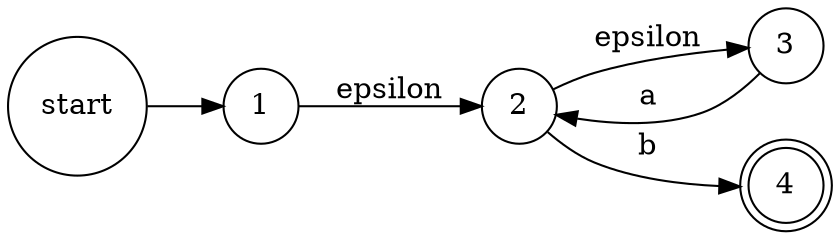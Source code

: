 digraph {
rankdir=LR
node [shape=circle]
1 [label="1"]
2 [label="2"]
3 [label="3"]
4 [label="4", shape=doublecircle]

start -> 1;
1 -> 2 [label="\epsilon"]
2 -> 3 [label="\epsilon"]
3 -> 2 [label="a"]
2 -> 4 [label="b"]
}
